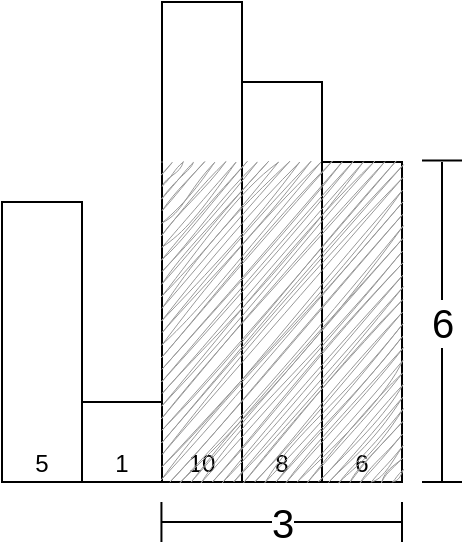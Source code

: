 <mxfile version="22.1.11" type="device">
  <diagram name="페이지-1" id="Z3QCwTzpLlo9XJ7Ff-Nn">
    <mxGraphModel dx="1050" dy="644" grid="1" gridSize="10" guides="1" tooltips="1" connect="1" arrows="1" fold="1" page="1" pageScale="1" pageWidth="827" pageHeight="1169" math="0" shadow="0">
      <root>
        <mxCell id="0" />
        <mxCell id="1" parent="0" />
        <mxCell id="91BEV7YmciZgmAut1jVL-1" value="5" style="rounded=0;whiteSpace=wrap;html=1;verticalAlign=bottom;" parent="1" vertex="1">
          <mxGeometry x="40" y="180" width="40" height="140" as="geometry" />
        </mxCell>
        <mxCell id="91BEV7YmciZgmAut1jVL-2" value="1" style="rounded=0;whiteSpace=wrap;html=1;verticalAlign=bottom;" parent="1" vertex="1">
          <mxGeometry x="80" y="280" width="40" height="40" as="geometry" />
        </mxCell>
        <mxCell id="91BEV7YmciZgmAut1jVL-3" value="10" style="rounded=0;whiteSpace=wrap;html=1;verticalAlign=bottom;" parent="1" vertex="1">
          <mxGeometry x="120" y="80" width="40" height="240" as="geometry" />
        </mxCell>
        <mxCell id="91BEV7YmciZgmAut1jVL-4" value="8" style="rounded=0;whiteSpace=wrap;html=1;verticalAlign=bottom;" parent="1" vertex="1">
          <mxGeometry x="160" y="120" width="40" height="200" as="geometry" />
        </mxCell>
        <mxCell id="91BEV7YmciZgmAut1jVL-5" value="6" style="rounded=0;whiteSpace=wrap;html=1;verticalAlign=bottom;" parent="1" vertex="1">
          <mxGeometry x="200" y="160" width="40" height="160" as="geometry" />
        </mxCell>
        <mxCell id="91BEV7YmciZgmAut1jVL-6" value="" style="rounded=0;whiteSpace=wrap;html=1;fillColor=#999999;fontColor=#333333;strokeColor=none;gradientColor=none;glass=0;sketch=1;curveFitting=1;jiggle=2;" parent="1" vertex="1">
          <mxGeometry x="120" y="160" width="120" height="160" as="geometry" />
        </mxCell>
        <mxCell id="tzAM94-bX65Imkjswuhm-1" value="3" style="endArrow=none;html=1;rounded=0;fontSize=20;" parent="1" edge="1">
          <mxGeometry width="50" height="50" relative="1" as="geometry">
            <mxPoint x="120" y="340" as="sourcePoint" />
            <mxPoint x="240" y="340" as="targetPoint" />
          </mxGeometry>
        </mxCell>
        <mxCell id="tzAM94-bX65Imkjswuhm-2" value="" style="endArrow=none;html=1;rounded=0;" parent="1" edge="1">
          <mxGeometry width="50" height="50" relative="1" as="geometry">
            <mxPoint x="240" y="350" as="sourcePoint" />
            <mxPoint x="240" y="330" as="targetPoint" />
          </mxGeometry>
        </mxCell>
        <mxCell id="tzAM94-bX65Imkjswuhm-3" value="" style="endArrow=none;html=1;rounded=0;" parent="1" edge="1">
          <mxGeometry width="50" height="50" relative="1" as="geometry">
            <mxPoint x="119.72" y="350" as="sourcePoint" />
            <mxPoint x="119.72" y="330" as="targetPoint" />
          </mxGeometry>
        </mxCell>
        <mxCell id="tzAM94-bX65Imkjswuhm-4" value="6" style="endArrow=none;html=1;rounded=0;fontSize=20;" parent="1" edge="1">
          <mxGeometry width="50" height="50" relative="1" as="geometry">
            <mxPoint x="260" y="320" as="sourcePoint" />
            <mxPoint x="260" y="160" as="targetPoint" />
          </mxGeometry>
        </mxCell>
        <mxCell id="tzAM94-bX65Imkjswuhm-5" value="" style="endArrow=none;html=1;rounded=0;" parent="1" edge="1">
          <mxGeometry width="50" height="50" relative="1" as="geometry">
            <mxPoint x="250" y="320" as="sourcePoint" />
            <mxPoint x="270" y="320" as="targetPoint" />
          </mxGeometry>
        </mxCell>
        <mxCell id="tzAM94-bX65Imkjswuhm-6" value="" style="endArrow=none;html=1;rounded=0;" parent="1" edge="1">
          <mxGeometry width="50" height="50" relative="1" as="geometry">
            <mxPoint x="250" y="159.31" as="sourcePoint" />
            <mxPoint x="270" y="159.31" as="targetPoint" />
          </mxGeometry>
        </mxCell>
      </root>
    </mxGraphModel>
  </diagram>
</mxfile>
